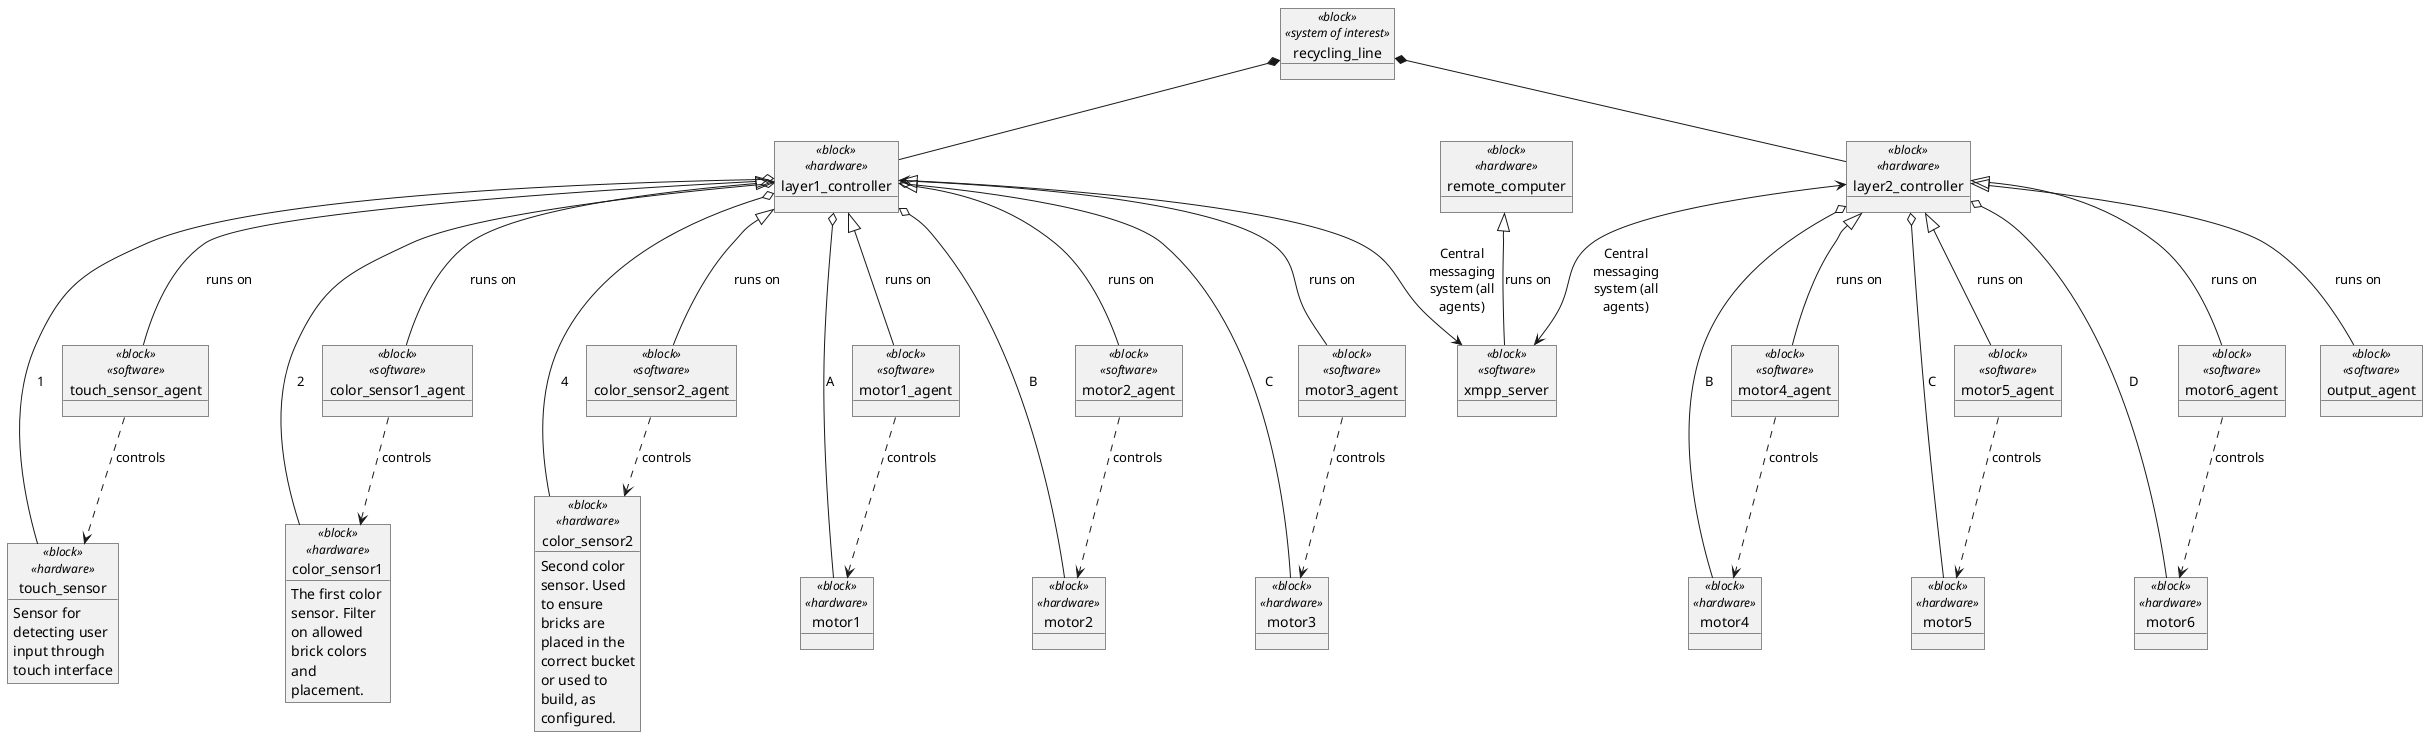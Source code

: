 @startuml architecture
skinparam wrapMessageWidth 100
skinparam wrapWidth 100

object recycling_line <<block>> <<system of interest>>
object layer1_controller <<block>> <<hardware>>
object layer2_controller <<block>> <<hardware>>

recycling_line *-- layer1_controller
recycling_line *-- layer2_controller

object touch_sensor <<block>> <<hardware>>
touch_sensor : Sensor for detecting user input through touch interface
layer1_controller o-- touch_sensor : 1

object touch_sensor_agent <<block>> <<software>>
layer1_controller <|-- touch_sensor_agent : runs on
touch_sensor_agent ..> touch_sensor : controls

object color_sensor1 <<block>> <<hardware>>
color_sensor1 : The first color sensor. Filter on allowed brick colors and placement.

object color_sensor1_agent <<block>> <<software>>
layer1_controller <|-- color_sensor1_agent : runs on
color_sensor1_agent ..> color_sensor1 : controls

layer1_controller o-- color_sensor1 : 2

object color_sensor2 <<block>> <<hardware>>
color_sensor2 : Second color sensor. Used to ensure bricks are placed in the correct bucket or used to build, as configured.
layer1_controller o-- color_sensor2 : 4

object color_sensor2_agent <<block>> <<software>>
layer1_controller <|-- color_sensor2_agent : runs on
color_sensor2_agent ..> color_sensor2 : controls

object motor1 <<block>> <<hardware>> 
object motor1_agent <<block>> <<software>> 
layer1_controller <|-- motor1_agent : runs on
motor1_agent ..> motor1 : controls

object motor2 <<block>> <<hardware>>
object motor2_agent <<block>> <<software>> 
layer1_controller <|-- motor2_agent : runs on
motor2_agent ..> motor2 : controls

object motor3 <<block>> <<hardware>>
object motor3_agent <<block>> <<software>> 
layer1_controller <|-- motor3_agent : runs on
motor3_agent ..> motor3 : controls


layer1_controller o-- motor1 : A
layer1_controller o-- motor2 : B
layer1_controller o-- motor3 : C


object motor4_agent <<block>> <<software>> 
object motor4 <<block>> <<hardware>>

layer2_controller <|-- motor4_agent : runs on
motor4_agent ..> motor4 : controls
object motor5_agent <<block>> <<software>> 
object motor5 <<block>> <<hardware>>
layer2_controller <|-- motor5_agent : runs on
motor5_agent ..> motor5 : controls
object motor6_agent <<block>> <<software>> 
object motor6 <<block>> <<hardware>>
layer2_controller <|-- motor6_agent : runs on
motor6_agent ..> motor6 : controls

layer2_controller o-- motor4 : B
layer2_controller o-- motor5 : C
layer2_controller o-- motor6 : D


object remote_computer <<block>> <<hardware>>
object xmpp_server <<block>> <<software>>
remote_computer <|-- xmpp_server : runs on

object output_agent <<block>> <<software>>
layer2_controller <|-- output_agent : runs on
' This could also be run additionally on layer1 controller. 
' However, probably duplicate outputs would occur.
' One solution is to show messages from layer1 stuff on layer1 control and same for layer2
' But seems more trouble than it's worth.


layer2_controller <--> xmpp_server : Central messaging system (all agents)
layer1_controller <--> xmpp_server : Central messaging system (all agents)
@enduml
